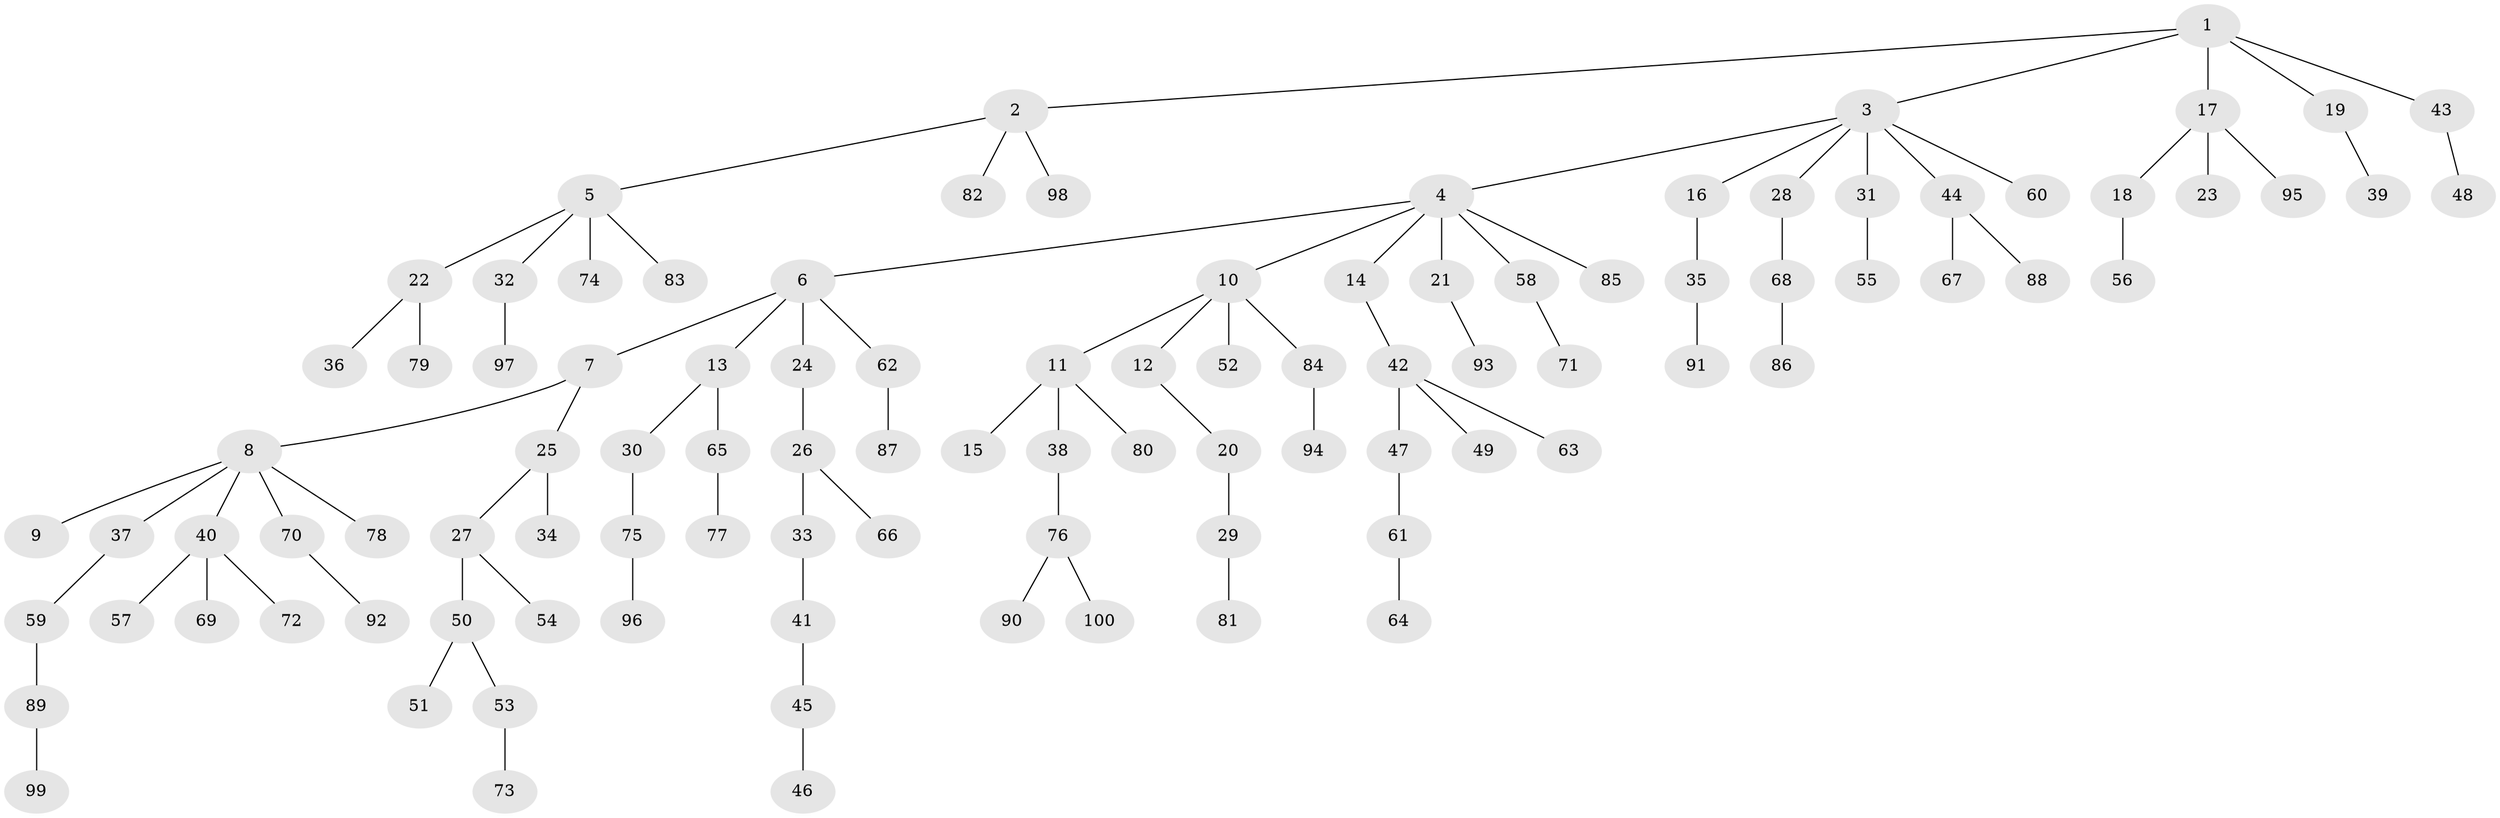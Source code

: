 // Generated by graph-tools (version 1.1) at 2025/38/02/21/25 10:38:55]
// undirected, 100 vertices, 99 edges
graph export_dot {
graph [start="1"]
  node [color=gray90,style=filled];
  1;
  2;
  3;
  4;
  5;
  6;
  7;
  8;
  9;
  10;
  11;
  12;
  13;
  14;
  15;
  16;
  17;
  18;
  19;
  20;
  21;
  22;
  23;
  24;
  25;
  26;
  27;
  28;
  29;
  30;
  31;
  32;
  33;
  34;
  35;
  36;
  37;
  38;
  39;
  40;
  41;
  42;
  43;
  44;
  45;
  46;
  47;
  48;
  49;
  50;
  51;
  52;
  53;
  54;
  55;
  56;
  57;
  58;
  59;
  60;
  61;
  62;
  63;
  64;
  65;
  66;
  67;
  68;
  69;
  70;
  71;
  72;
  73;
  74;
  75;
  76;
  77;
  78;
  79;
  80;
  81;
  82;
  83;
  84;
  85;
  86;
  87;
  88;
  89;
  90;
  91;
  92;
  93;
  94;
  95;
  96;
  97;
  98;
  99;
  100;
  1 -- 2;
  1 -- 3;
  1 -- 17;
  1 -- 19;
  1 -- 43;
  2 -- 5;
  2 -- 82;
  2 -- 98;
  3 -- 4;
  3 -- 16;
  3 -- 28;
  3 -- 31;
  3 -- 44;
  3 -- 60;
  4 -- 6;
  4 -- 10;
  4 -- 14;
  4 -- 21;
  4 -- 58;
  4 -- 85;
  5 -- 22;
  5 -- 32;
  5 -- 74;
  5 -- 83;
  6 -- 7;
  6 -- 13;
  6 -- 24;
  6 -- 62;
  7 -- 8;
  7 -- 25;
  8 -- 9;
  8 -- 37;
  8 -- 40;
  8 -- 70;
  8 -- 78;
  10 -- 11;
  10 -- 12;
  10 -- 52;
  10 -- 84;
  11 -- 15;
  11 -- 38;
  11 -- 80;
  12 -- 20;
  13 -- 30;
  13 -- 65;
  14 -- 42;
  16 -- 35;
  17 -- 18;
  17 -- 23;
  17 -- 95;
  18 -- 56;
  19 -- 39;
  20 -- 29;
  21 -- 93;
  22 -- 36;
  22 -- 79;
  24 -- 26;
  25 -- 27;
  25 -- 34;
  26 -- 33;
  26 -- 66;
  27 -- 50;
  27 -- 54;
  28 -- 68;
  29 -- 81;
  30 -- 75;
  31 -- 55;
  32 -- 97;
  33 -- 41;
  35 -- 91;
  37 -- 59;
  38 -- 76;
  40 -- 57;
  40 -- 69;
  40 -- 72;
  41 -- 45;
  42 -- 47;
  42 -- 49;
  42 -- 63;
  43 -- 48;
  44 -- 67;
  44 -- 88;
  45 -- 46;
  47 -- 61;
  50 -- 51;
  50 -- 53;
  53 -- 73;
  58 -- 71;
  59 -- 89;
  61 -- 64;
  62 -- 87;
  65 -- 77;
  68 -- 86;
  70 -- 92;
  75 -- 96;
  76 -- 90;
  76 -- 100;
  84 -- 94;
  89 -- 99;
}
